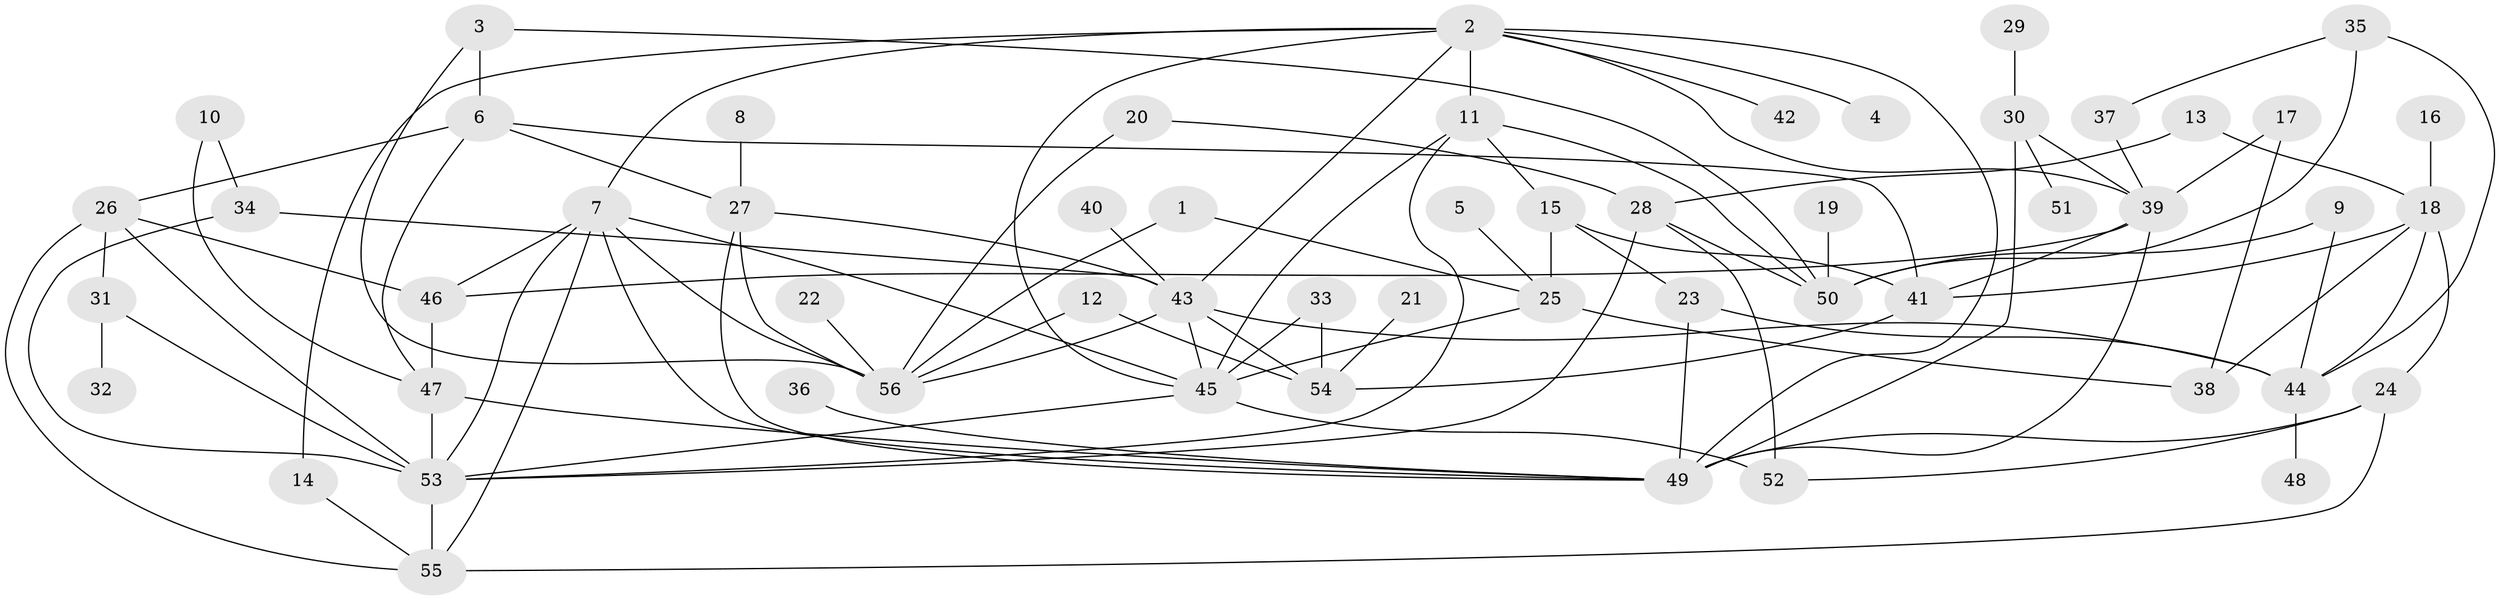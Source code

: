 // original degree distribution, {4: 0.125, 8: 0.008928571428571428, 6: 0.0625, 3: 0.23214285714285715, 7: 0.03571428571428571, 5: 0.044642857142857144, 2: 0.26785714285714285, 1: 0.22321428571428573}
// Generated by graph-tools (version 1.1) at 2025/25/03/09/25 03:25:36]
// undirected, 56 vertices, 102 edges
graph export_dot {
graph [start="1"]
  node [color=gray90,style=filled];
  1;
  2;
  3;
  4;
  5;
  6;
  7;
  8;
  9;
  10;
  11;
  12;
  13;
  14;
  15;
  16;
  17;
  18;
  19;
  20;
  21;
  22;
  23;
  24;
  25;
  26;
  27;
  28;
  29;
  30;
  31;
  32;
  33;
  34;
  35;
  36;
  37;
  38;
  39;
  40;
  41;
  42;
  43;
  44;
  45;
  46;
  47;
  48;
  49;
  50;
  51;
  52;
  53;
  54;
  55;
  56;
  1 -- 25 [weight=1.0];
  1 -- 56 [weight=1.0];
  2 -- 4 [weight=1.0];
  2 -- 7 [weight=1.0];
  2 -- 11 [weight=1.0];
  2 -- 14 [weight=1.0];
  2 -- 39 [weight=1.0];
  2 -- 42 [weight=1.0];
  2 -- 43 [weight=1.0];
  2 -- 45 [weight=1.0];
  2 -- 49 [weight=1.0];
  3 -- 6 [weight=1.0];
  3 -- 50 [weight=1.0];
  3 -- 56 [weight=1.0];
  5 -- 25 [weight=1.0];
  6 -- 26 [weight=1.0];
  6 -- 27 [weight=1.0];
  6 -- 41 [weight=1.0];
  6 -- 47 [weight=1.0];
  7 -- 45 [weight=1.0];
  7 -- 46 [weight=1.0];
  7 -- 49 [weight=1.0];
  7 -- 53 [weight=1.0];
  7 -- 55 [weight=1.0];
  7 -- 56 [weight=1.0];
  8 -- 27 [weight=1.0];
  9 -- 44 [weight=1.0];
  9 -- 50 [weight=1.0];
  10 -- 34 [weight=1.0];
  10 -- 47 [weight=1.0];
  11 -- 15 [weight=1.0];
  11 -- 45 [weight=1.0];
  11 -- 50 [weight=1.0];
  11 -- 53 [weight=1.0];
  12 -- 54 [weight=1.0];
  12 -- 56 [weight=1.0];
  13 -- 18 [weight=1.0];
  13 -- 28 [weight=1.0];
  14 -- 55 [weight=1.0];
  15 -- 23 [weight=1.0];
  15 -- 25 [weight=1.0];
  15 -- 41 [weight=1.0];
  16 -- 18 [weight=1.0];
  17 -- 38 [weight=1.0];
  17 -- 39 [weight=1.0];
  18 -- 24 [weight=1.0];
  18 -- 38 [weight=1.0];
  18 -- 41 [weight=1.0];
  18 -- 44 [weight=1.0];
  19 -- 50 [weight=1.0];
  20 -- 28 [weight=1.0];
  20 -- 56 [weight=1.0];
  21 -- 54 [weight=1.0];
  22 -- 56 [weight=1.0];
  23 -- 44 [weight=1.0];
  23 -- 49 [weight=1.0];
  24 -- 49 [weight=1.0];
  24 -- 52 [weight=1.0];
  24 -- 55 [weight=1.0];
  25 -- 38 [weight=1.0];
  25 -- 45 [weight=1.0];
  26 -- 31 [weight=1.0];
  26 -- 46 [weight=1.0];
  26 -- 53 [weight=1.0];
  26 -- 55 [weight=1.0];
  27 -- 43 [weight=1.0];
  27 -- 49 [weight=1.0];
  27 -- 56 [weight=2.0];
  28 -- 50 [weight=1.0];
  28 -- 52 [weight=1.0];
  28 -- 53 [weight=1.0];
  29 -- 30 [weight=1.0];
  30 -- 39 [weight=1.0];
  30 -- 49 [weight=1.0];
  30 -- 51 [weight=2.0];
  31 -- 32 [weight=1.0];
  31 -- 53 [weight=1.0];
  33 -- 45 [weight=1.0];
  33 -- 54 [weight=1.0];
  34 -- 43 [weight=1.0];
  34 -- 53 [weight=1.0];
  35 -- 37 [weight=1.0];
  35 -- 44 [weight=1.0];
  35 -- 50 [weight=1.0];
  36 -- 49 [weight=1.0];
  37 -- 39 [weight=1.0];
  39 -- 41 [weight=1.0];
  39 -- 46 [weight=1.0];
  39 -- 49 [weight=1.0];
  40 -- 43 [weight=1.0];
  41 -- 54 [weight=1.0];
  43 -- 44 [weight=1.0];
  43 -- 45 [weight=1.0];
  43 -- 54 [weight=1.0];
  43 -- 56 [weight=1.0];
  44 -- 48 [weight=1.0];
  45 -- 52 [weight=1.0];
  45 -- 53 [weight=1.0];
  46 -- 47 [weight=1.0];
  47 -- 49 [weight=1.0];
  47 -- 53 [weight=2.0];
  53 -- 55 [weight=1.0];
}
